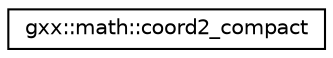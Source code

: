 digraph "Graphical Class Hierarchy"
{
  edge [fontname="Helvetica",fontsize="10",labelfontname="Helvetica",labelfontsize="10"];
  node [fontname="Helvetica",fontsize="10",shape=record];
  rankdir="LR";
  Node1 [label="gxx::math::coord2_compact",height=0.2,width=0.4,color="black", fillcolor="white", style="filled",URL="$classgxx_1_1math_1_1coord2__compact.html"];
}
